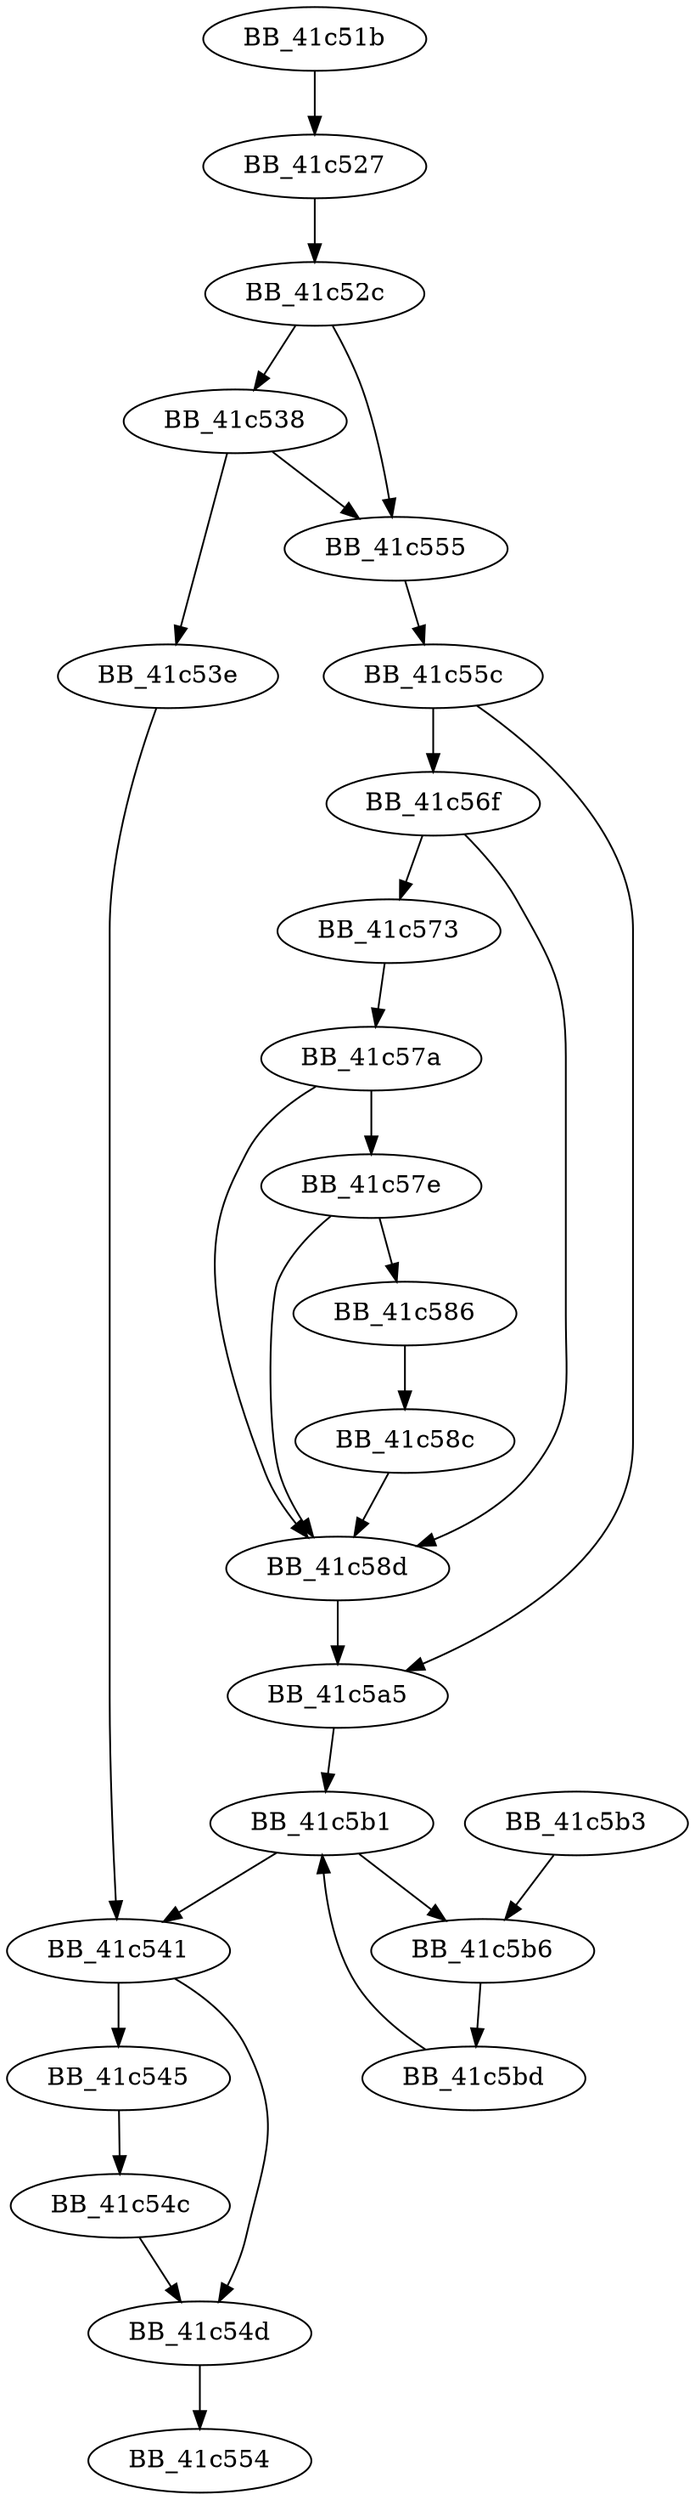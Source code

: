 DiGraph ___updatetmbcinfo{
BB_41c51b->BB_41c527
BB_41c527->BB_41c52c
BB_41c52c->BB_41c538
BB_41c52c->BB_41c555
BB_41c538->BB_41c53e
BB_41c538->BB_41c555
BB_41c53e->BB_41c541
BB_41c541->BB_41c545
BB_41c541->BB_41c54d
BB_41c545->BB_41c54c
BB_41c54c->BB_41c54d
BB_41c54d->BB_41c554
BB_41c555->BB_41c55c
BB_41c55c->BB_41c56f
BB_41c55c->BB_41c5a5
BB_41c56f->BB_41c573
BB_41c56f->BB_41c58d
BB_41c573->BB_41c57a
BB_41c57a->BB_41c57e
BB_41c57a->BB_41c58d
BB_41c57e->BB_41c586
BB_41c57e->BB_41c58d
BB_41c586->BB_41c58c
BB_41c58c->BB_41c58d
BB_41c58d->BB_41c5a5
BB_41c5a5->BB_41c5b1
BB_41c5b1->BB_41c541
BB_41c5b1->BB_41c5b6
BB_41c5b3->BB_41c5b6
BB_41c5b6->BB_41c5bd
BB_41c5bd->BB_41c5b1
}
